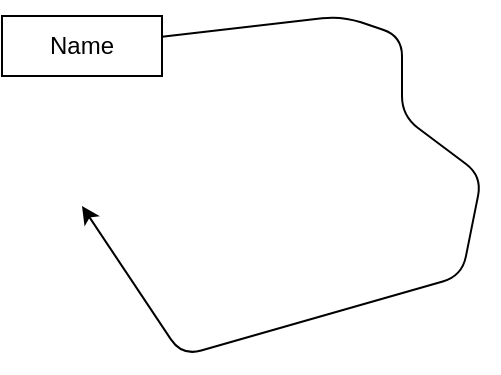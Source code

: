 <mxfile>
    <diagram id="VhzDgCpmKqOP8-fe4E-I" name="Page-1">
        <mxGraphModel dx="523" dy="419" grid="1" gridSize="10" guides="1" tooltips="1" connect="1" arrows="1" fold="1" page="1" pageScale="1" pageWidth="850" pageHeight="1100" background="none" math="0" shadow="0">
            <root>
                <mxCell id="0"/>
                <mxCell id="1" parent="0"/>
                <mxCell id="4" value="" style="edgeStyle=none;html=1;" edge="1" parent="1" source="2">
                    <mxGeometry relative="1" as="geometry">
                        <mxPoint x="140" y="195" as="targetPoint"/>
                        <Array as="points">
                            <mxPoint x="270" y="100"/>
                            <mxPoint x="300" y="110"/>
                            <mxPoint x="300" y="150"/>
                            <mxPoint x="340" y="180"/>
                            <mxPoint x="330" y="230"/>
                            <mxPoint x="190" y="270"/>
                        </Array>
                    </mxGeometry>
                </mxCell>
                <mxCell id="2" value="Name" style="whiteSpace=wrap;html=1;" vertex="1" parent="1">
                    <mxGeometry x="100" y="100" width="80" height="30" as="geometry"/>
                </mxCell>
            </root>
        </mxGraphModel>
    </diagram>
</mxfile>